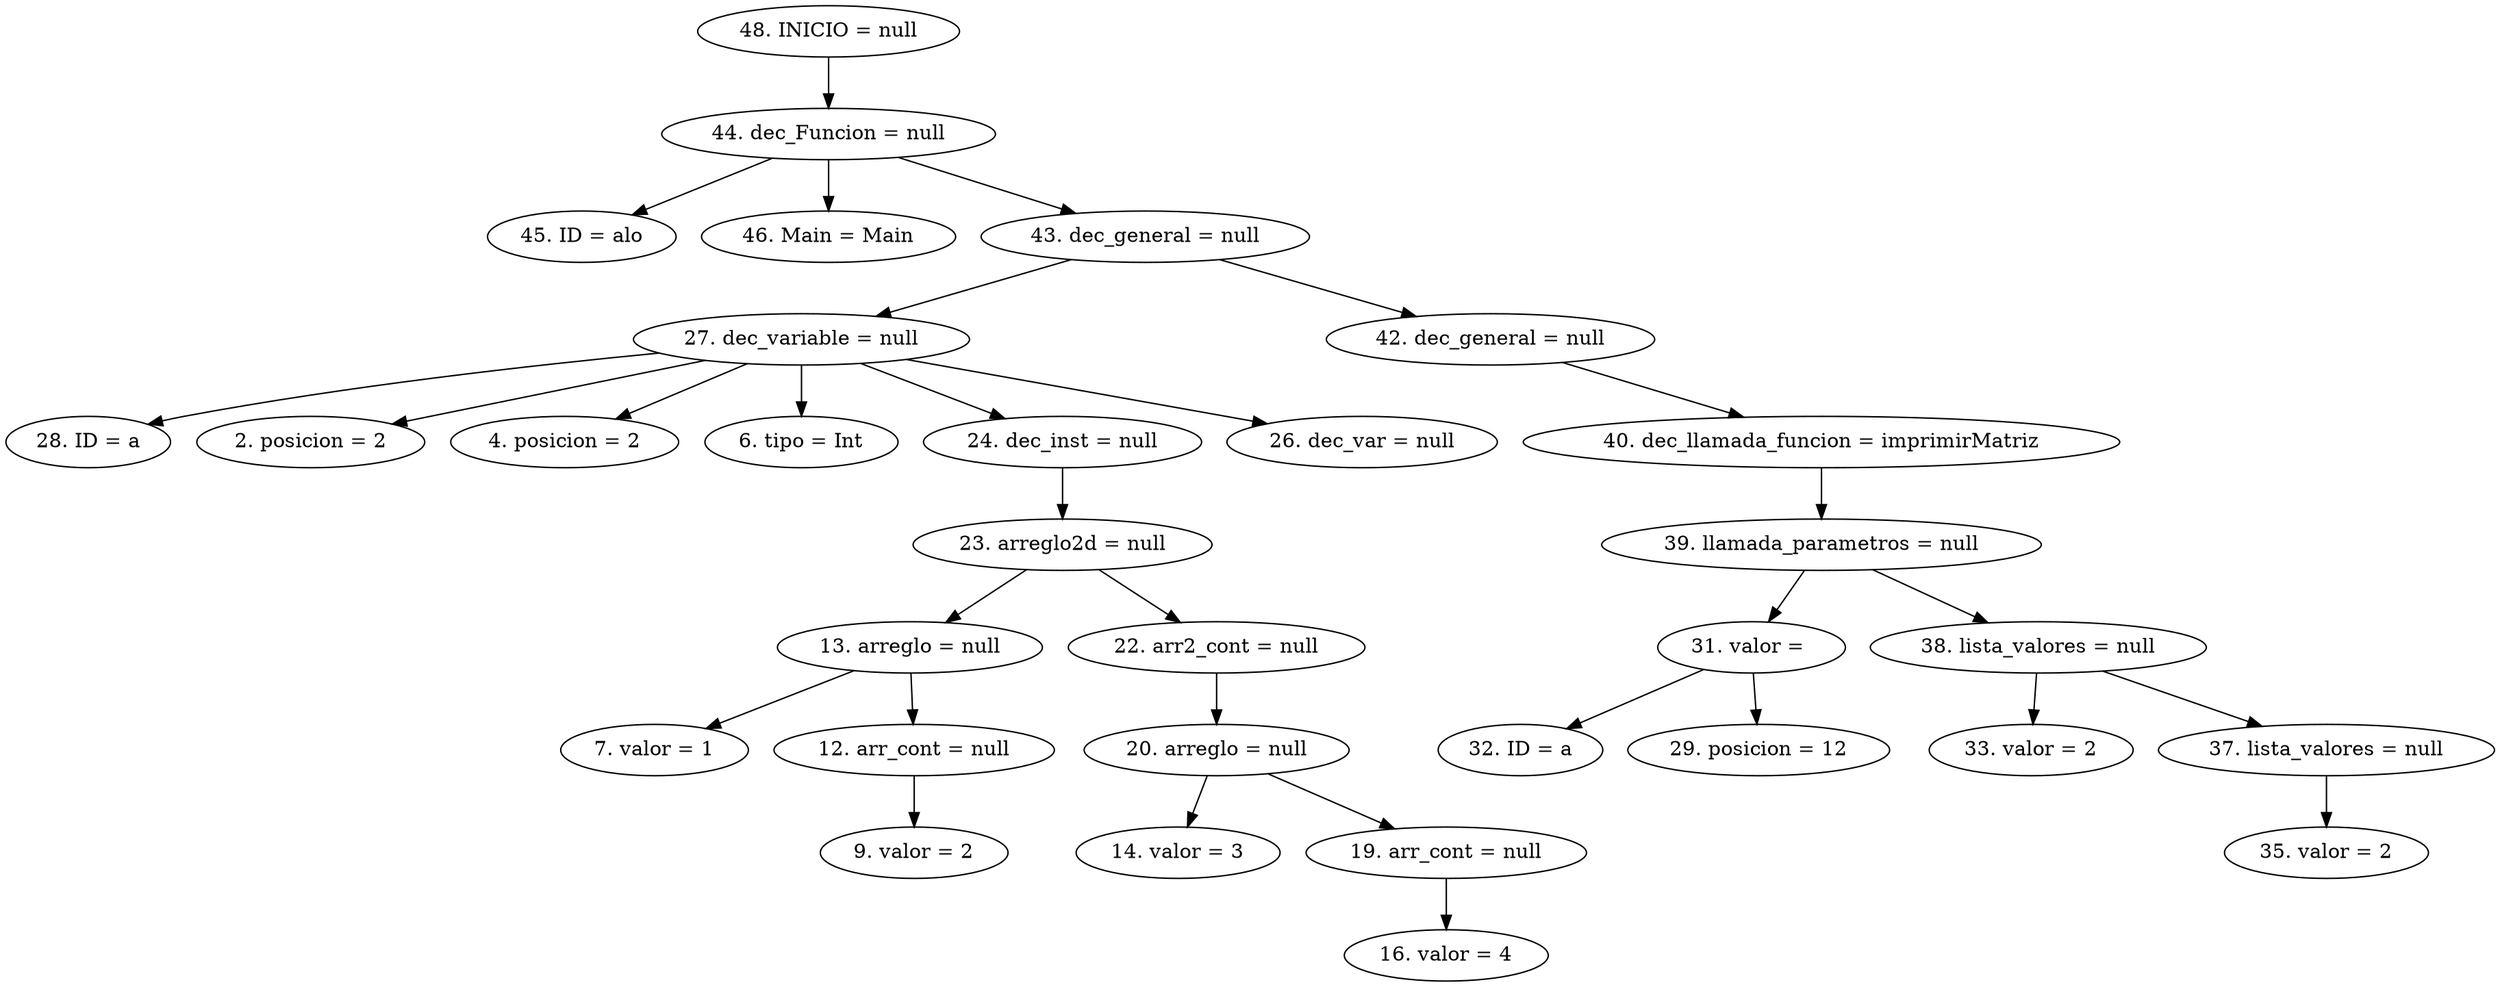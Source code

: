 digraph G {
"48. INICIO = null"->"44. dec_Funcion = null"
"44. dec_Funcion = null"->"45. ID = alo"
"44. dec_Funcion = null"->"46. Main = Main"
"44. dec_Funcion = null"->"43. dec_general = null"
"43. dec_general = null"->"27. dec_variable = null"
"27. dec_variable = null"->"28. ID = a"
"27. dec_variable = null"->"2. posicion = 2"
"27. dec_variable = null"->"4. posicion = 2"
"27. dec_variable = null"->"6. tipo = Int"
"27. dec_variable = null"->"24. dec_inst = null"
"24. dec_inst = null"->"23. arreglo2d = null"
"23. arreglo2d = null"->"13. arreglo = null"
"13. arreglo = null"->"7. valor = 1"
"13. arreglo = null"->"12. arr_cont = null"
"12. arr_cont = null"->"9. valor = 2"
"23. arreglo2d = null"->"22. arr2_cont = null"
"22. arr2_cont = null"->"20. arreglo = null"
"20. arreglo = null"->"14. valor = 3"
"20. arreglo = null"->"19. arr_cont = null"
"19. arr_cont = null"->"16. valor = 4"
"27. dec_variable = null"->"26. dec_var = null"
"43. dec_general = null"->"42. dec_general = null"
"42. dec_general = null"->"40. dec_llamada_funcion = imprimirMatriz"
"40. dec_llamada_funcion = imprimirMatriz"->"39. llamada_parametros = null"
"39. llamada_parametros = null"->"31. valor = "
"31. valor = "->"32. ID = a"
"31. valor = "->"29. posicion = 12"
"39. llamada_parametros = null"->"38. lista_valores = null"
"38. lista_valores = null"->"33. valor = 2"
"38. lista_valores = null"->"37. lista_valores = null"
"37. lista_valores = null"->"35. valor = 2"


}
